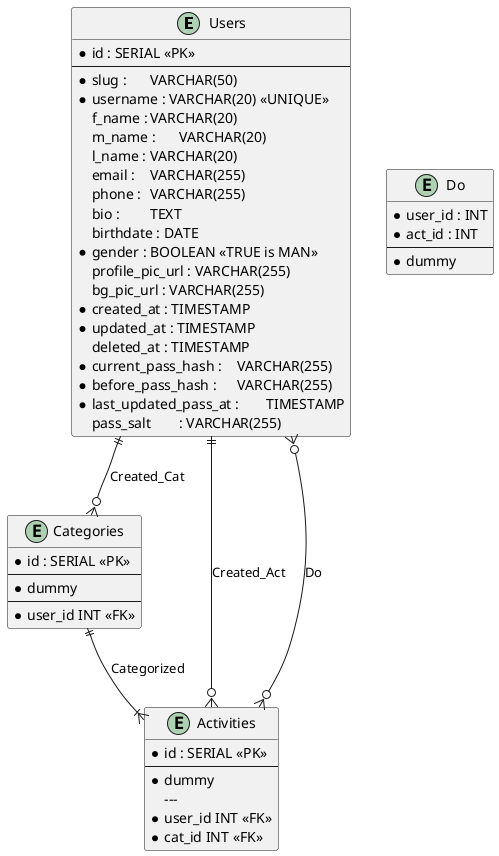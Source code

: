 @startuml Entertaiment

entity Users {
  * id : SERIAL <<PK>>
  ---
  * slug :	VARCHAR(50)
  * username : VARCHAR(20) <<UNIQUE>>
  f_name :	VARCHAR(20)
  m_name :	VARCHAR(20)
  l_name :	VARCHAR(20)
  email :	VARCHAR(255)
  phone :	VARCHAR(255)
  bio :		TEXT
  birthdate : DATE
  * gender :	BOOLEAN <<TRUE is MAN>>
  profile_pic_url : VARCHAR(255)
  bg_pic_url : VARCHAR(255)
  * created_at : TIMESTAMP
  * updated_at : TIMESTAMP
  deleted_at : TIMESTAMP
  * current_pass_hash :	VARCHAR(255)
  * before_pass_hash :	VARCHAR(255)
  * last_updated_pass_at :	TIMESTAMP
  pass_salt	: VARCHAR(255)
}
entity Categories {
  * id : SERIAL <<PK>>
  ---
  * dummy
  ---
  * user_id INT <<FK>>
}
entity Activities {
  * id : SERIAL <<PK>>
  ---
  * dummy
    ---
  * user_id INT <<FK>>
  * cat_id INT <<FK>>
}

entity Do {
  * user_id : INT
  * act_id : INT
  ---
  * dummy
}

Users ||--o{ Categories : Created_Cat
Users ||--o{ Activities : Created_Act
Users }o--o{ Activities : Do
Categories ||--|{ Activities : Categorized

@enduml
